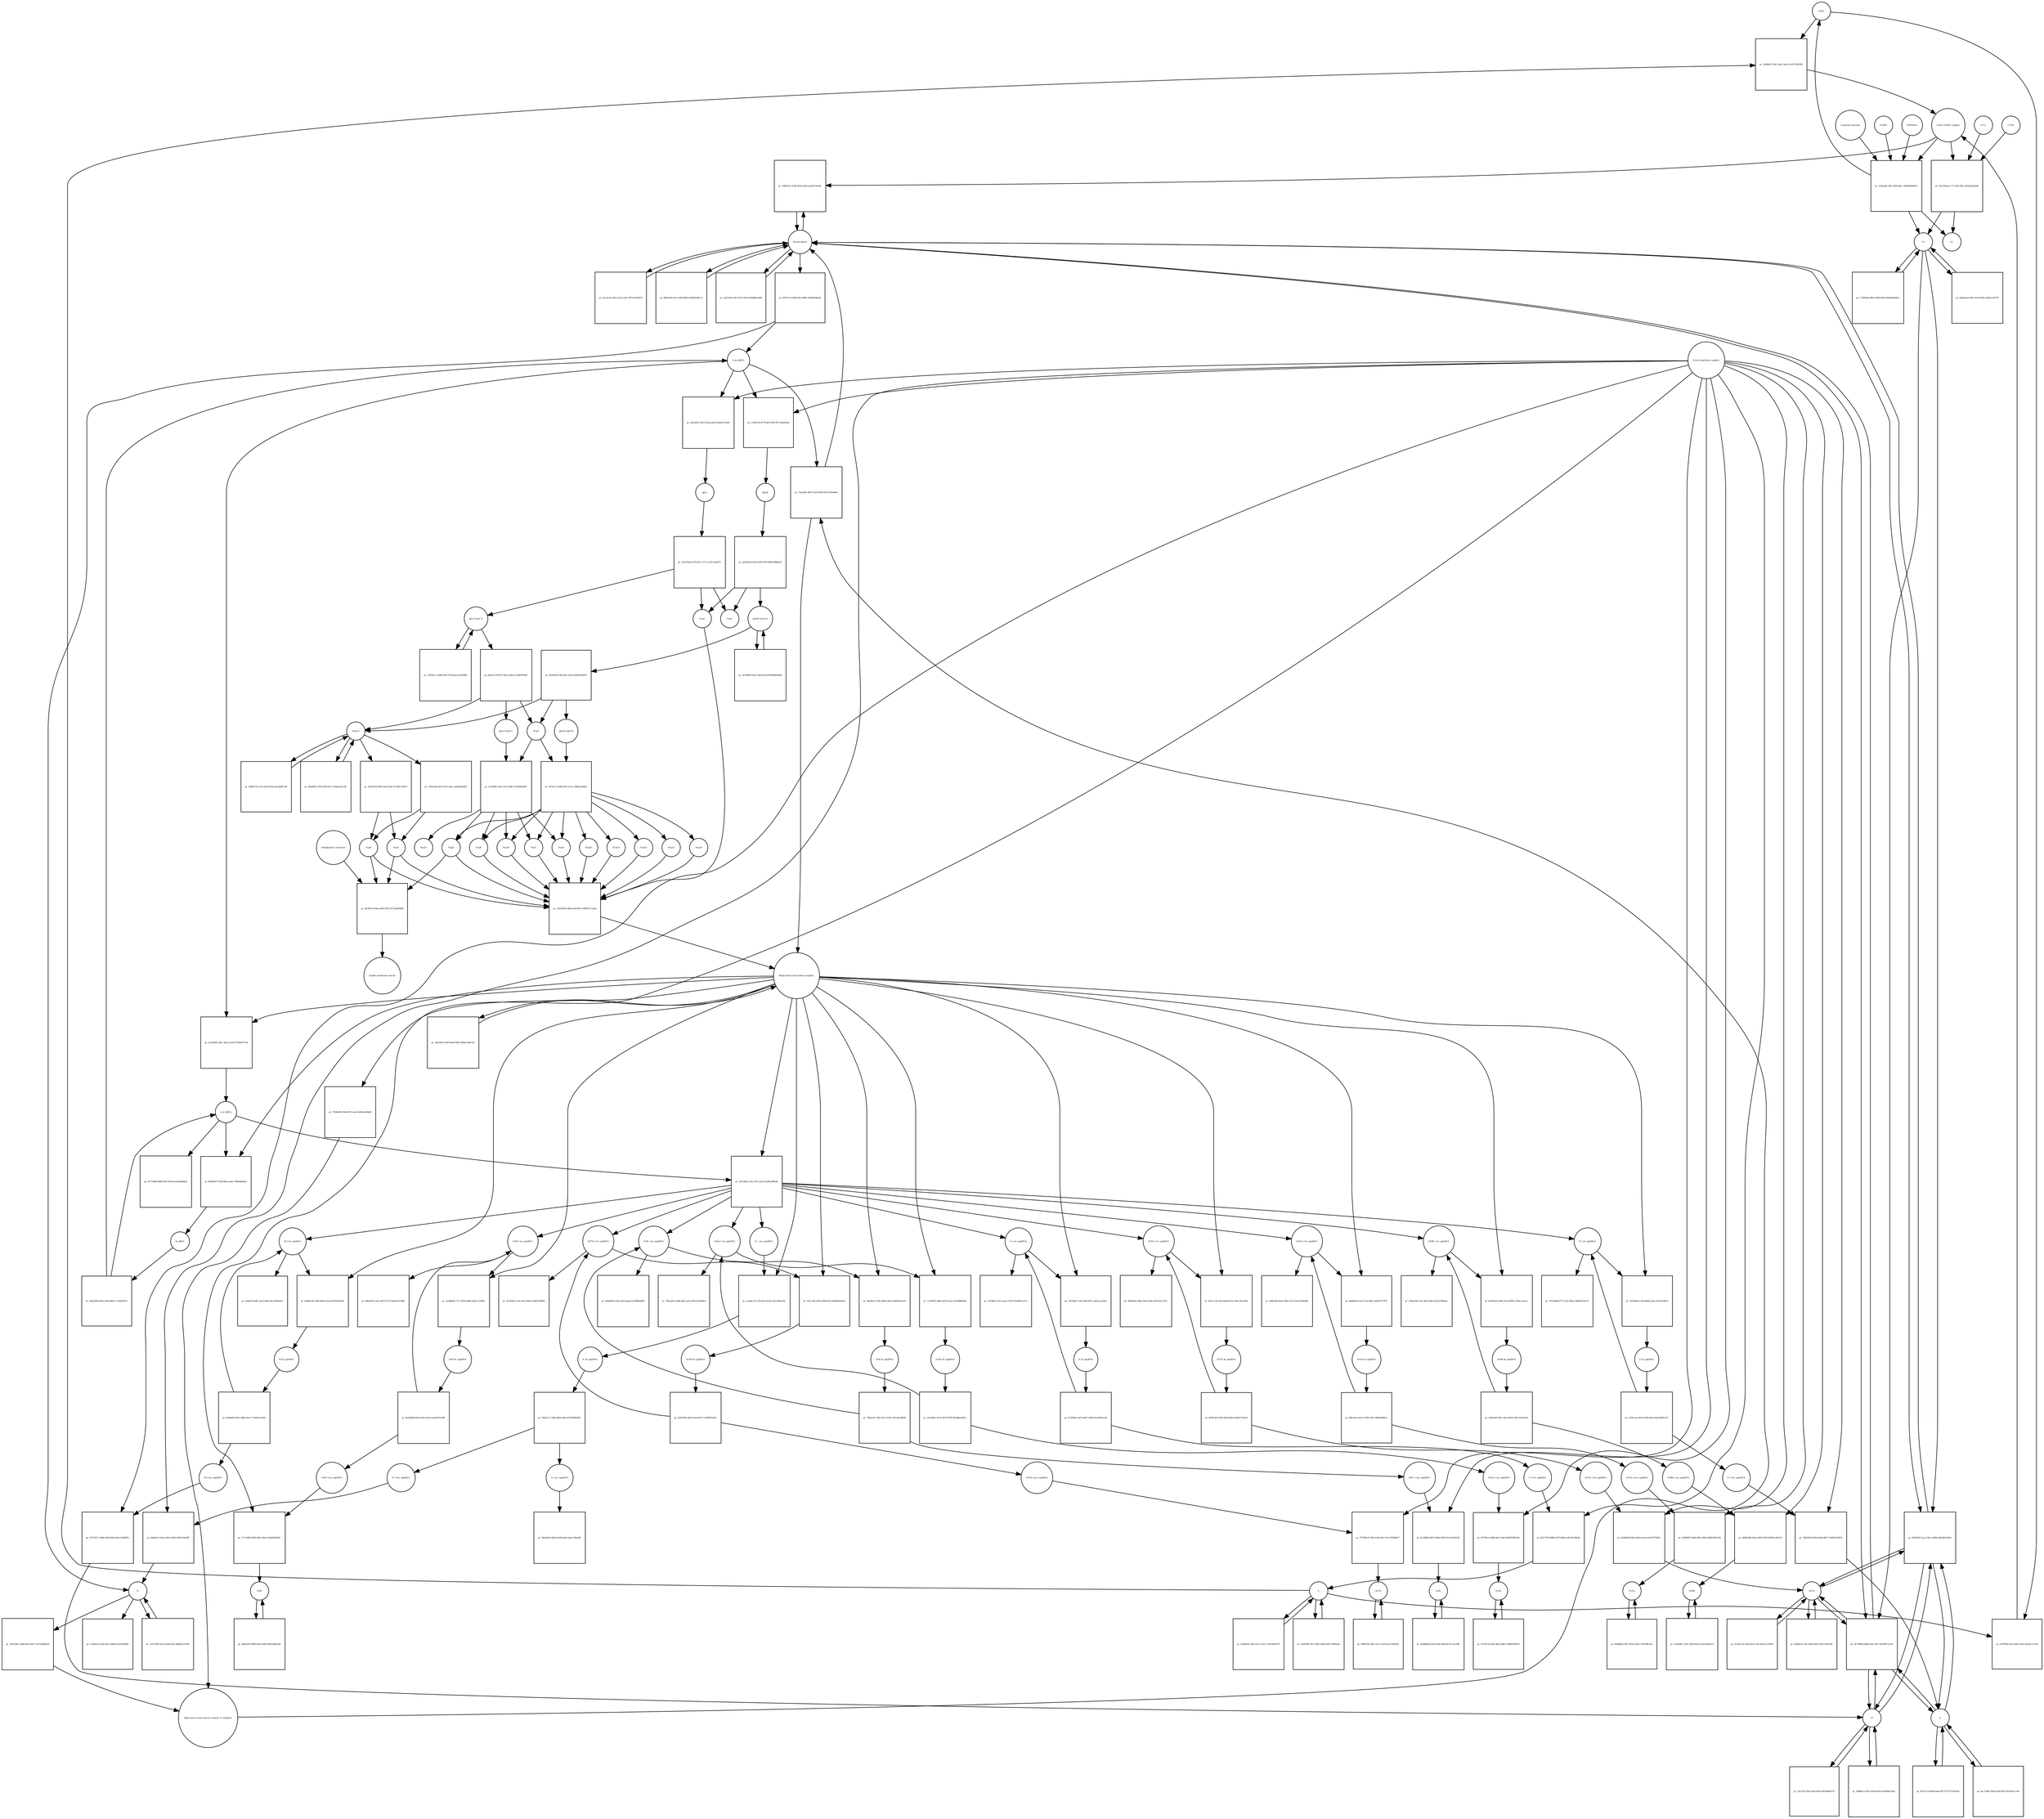 strict digraph  {
ACE2 [annotation="", bipartite=0, cls=macromolecule, fontsize=4, label=ACE2, shape=circle];
"pr_32b8b437-6d11-4ae1-aaa3-c6c071991282" [annotation="", bipartite=1, cls=process, fontsize=4, label="pr_32b8b437-6d11-4ae1-aaa3-c6c071991282", shape=square];
"ACE2_SPIKE complex" [annotation="", bipartite=0, cls=complex, fontsize=4, label="ACE2_SPIKE complex", shape=circle];
S [annotation=urn_miriam_uniprot_P0DTC2, bipartite=0, cls=macromolecule, fontsize=4, label=S, shape=circle];
Nucleocapsid [annotation="urn_miriam_obo.go_GO%3A0019013", bipartite=0, cls=complex, fontsize=4, label=Nucleocapsid, shape=circle];
"pr_e98655a3-429d-4f28-a426-eea3b374c582" [annotation="", bipartite=1, cls=process, fontsize=4, label="pr_e98655a3-429d-4f28-a426-eea3b374c582", shape=square];
"pr_41b378e4-ac77-47d4-903c-a833d3565adb" [annotation="", bipartite=1, cls=process, fontsize=4, label="pr_41b378e4-ac77-47d4-903c-a833d3565adb", shape=square];
S2 [annotation=urn_miriam_interpro_IPR002552, bipartite=0, cls=macromolecule, fontsize=4, label=S2, shape=circle];
CTSB [annotation="", bipartite=0, cls=macromolecule, fontsize=4, label=CTSB, shape=circle];
CTSL [annotation="", bipartite=0, cls=macromolecule, fontsize=4, label=CTSL, shape=circle];
S1 [annotation=urn_miriam_interpro_IPR002551, bipartite=0, cls=macromolecule, fontsize=4, label=S1, shape=circle];
"pr_ef47f09d-a201-400c-b93f-ebe62cc1cf26" [annotation="", bipartite=1, cls=process, fontsize=4, label="pr_ef47f09d-a201-400c-b93f-ebe62cc1cf26", shape=square];
"pr_5b77b89d-b8d8-4a6c-bf27-fa018071a195" [annotation="", bipartite=1, cls=process, fontsize=4, label="pr_5b77b89d-b8d8-4a6c-bf27-fa018071a195", shape=square];
E [annotation=urn_miriam_uniprot_P0DTC4, bipartite=0, cls=macromolecule, fontsize=4, label=E, shape=circle];
M [annotation=urn_miriam_uniprot_P0DTC5, bipartite=0, cls=macromolecule, fontsize=4, label=M, shape=circle];
Orf7a [annotation=urn_miriam_uniprot_P0DTC7, bipartite=0, cls=macromolecule, fontsize=4, label=Orf7a, shape=circle];
"pr_987f1cc6-dfdb-40c2-886a-fd26b943baf6" [annotation="", bipartite=1, cls=process, fontsize=4, label="pr_987f1cc6-dfdb-40c2-886a-fd26b943baf6", shape=square];
"(+)ss gRNA" [annotation=urn_miriam_refseq_NC_045512, bipartite=0, cls="nucleic acid feature", fontsize=4, label="(+)ss gRNA", shape=circle];
N [annotation=urn_miriam_uniprot_P0DTC9, bipartite=0, cls="macromolecule multimer", fontsize=4, label=N, shape=circle];
"pr_53c3e21a-4b7e-42c6-aa51-967a33555633" [annotation="", bipartite=1, cls=process, fontsize=4, label="pr_53c3e21a-4b7e-42c6-aa51-967a33555633", shape=square];
"pr_969a6362-8ce3-4f59-8f46-65d956e8b7ce" [annotation="", bipartite=1, cls=process, fontsize=4, label="pr_969a6362-8ce3-4f59-8f46-65d956e8b7ce", shape=square];
"pr_c7ba6a1f-203d-42ec-88bb-25cfe6259f9e" [annotation="", bipartite=1, cls=process, fontsize=4, label="pr_c7ba6a1f-203d-42ec-88bb-25cfe6259f9e", shape=square];
"pr_14170340-4e5a-4c86-95a5-966861a2c095" [annotation="", bipartite=1, cls=process, fontsize=4, label="pr_14170340-4e5a-4c86-95a5-966861a2c095", shape=square];
"N (+)ss sgmRNA" [annotation=urn_miriam_ncbigene_43740575, bipartite=0, cls="nucleic acid feature", fontsize=4, label="N (+)ss sgmRNA", shape=circle];
"pr_8a8dea12-65ac-4b18-a269-94051e5a43ff" [annotation="", bipartite=1, cls=process, fontsize=4, label="pr_8a8dea12-65ac-4b18-a269-94051e5a43ff", shape=square];
"Host translation complex" [annotation="urn_miriam_obo.go_GO%3A0070992", bipartite=0, cls=complex, fontsize=4, label="Host translation complex", shape=circle];
"pr_44cf31b3-c0c3-4731-b01b-0f2d8bcfaf88" [annotation="", bipartite=1, cls=process, fontsize=4, label="pr_44cf31b3-c0c3-4731-b01b-0f2d8bcfaf88", shape=square];
"pr_191da4dc-f811-4b5f-88cc-69e9b9389195" [annotation="", bipartite=1, cls=process, fontsize=4, label="pr_191da4dc-f811-4b5f-88cc-69e9b9389195", shape=square];
FURIN [annotation="", bipartite=0, cls=macromolecule, fontsize=4, label=FURIN, shape=circle];
TMPRSS2 [annotation="", bipartite=0, cls=macromolecule, fontsize=4, label=TMPRSS2, shape=circle];
"Camostat mesylate" [annotation="urn_miriam_pubchem.compound_2536", bipartite=0, cls="simple chemical", fontsize=4, label="Camostat mesylate", shape=circle];
"pr_6e66aaa5-685c-45c9-b64c-af6a8c10579f" [annotation="", bipartite=1, cls=process, fontsize=4, label="pr_6e66aaa5-685c-45c9-b64c-af6a8c10579f", shape=square];
"Replication transcription complex_N oligomer" [annotation="", bipartite=0, cls=complex, fontsize=4, label="Replication transcription complex_N oligomer", shape=circle];
"pr_73ecbfd1-8587-4219-9919-5675105e8446" [annotation="", bipartite=1, cls=process, fontsize=4, label="pr_73ecbfd1-8587-4219-9919-5675105e8446", shape=square];
"Replication transcription complex" [annotation="", bipartite=0, cls=complex, fontsize=4, label="Replication transcription complex", shape=circle];
"pr_953d9e47-aaca-46cc-b984-92baf0cb22b4" [annotation="", bipartite=1, cls=process, fontsize=4, label="pr_953d9e47-aaca-46cc-b984-92baf0cb22b4", shape=square];
"pr_77e80eeb-d862-4380-9443-80ba928dd65c" [annotation="", bipartite=1, cls=process, fontsize=4, label="pr_77e80eeb-d862-4380-9443-80ba928dd65c", shape=square];
"pp1a Nsp3-11" [annotation=urn_miriam_uniprot_P0DTC1, bipartite=0, cls=macromolecule, fontsize=4, label="pp1a Nsp3-11", shape=circle];
"pr_66a53c70-0672-4dfe-aa66-ec23643955b0" [annotation="", bipartite=1, cls=process, fontsize=4, label="pr_66a53c70-0672-4dfe-aa66-ec23643955b0", shape=square];
"pp1a Nsp6-11" [annotation=urn_miriam_uniprot_P0DTC1, bipartite=0, cls=macromolecule, fontsize=4, label="pp1a Nsp6-11", shape=circle];
"Nsp3-4" [annotation="urn_miriam_ncbiprotein_YP_009725299|urn_miriam_ncbiprotein_YP_009725300", bipartite=0, cls=macromolecule, fontsize=4, label="Nsp3-4", shape=circle];
Nsp5 [annotation=urn_miriam_ncbiprotein_YP_009725301, bipartite=0, cls="macromolecule multimer", fontsize=4, label=Nsp5, shape=circle];
"Endoplasmic reticulum" [annotation="urn_miriam_obo.go_GO%3A0005783", bipartite=0, cls=complex, fontsize=4, label="Endoplasmic reticulum", shape=circle];
"pr_dfe58479-49aa-4f00-9238-7f73a3b89480" [annotation="", bipartite=1, cls=process, fontsize=4, label="pr_dfe58479-49aa-4f00-9238-7f73a3b89480", shape=square];
"Double-membrane vesicle" [annotation="urn_miriam_obo.go_GO%3A0039718", bipartite=0, cls=complex, fontsize=4, label="Double-membrane vesicle", shape=circle];
Nsp4 [annotation=urn_miriam_ncbiprotein_YP_009725300, bipartite=0, cls=macromolecule, fontsize=4, label=Nsp4, shape=circle];
Nsp3 [annotation=urn_miriam_ncbiprotein_YP_009725299, bipartite=0, cls=macromolecule, fontsize=4, label=Nsp3, shape=circle];
Nsp6 [annotation=urn_miriam_ncbiprotein_YP_009725302, bipartite=0, cls=macromolecule, fontsize=4, label=Nsp6, shape=circle];
"pr_76598ccc-a3d9-4054-9158-8aceca0229b8" [annotation="", bipartite=1, cls=process, fontsize=4, label="pr_76598ccc-a3d9-4054-9158-8aceca0229b8", shape=square];
"pr_508fb776-ac3e-4c6d-9196-eef22b067cdf" [annotation="", bipartite=1, cls=process, fontsize=4, label="pr_508fb776-ac3e-4c6d-9196-eef22b067cdf", shape=square];
"pp1ab Nsp3-16" [annotation=urn_miriam_uniprot_P0DTD1, bipartite=0, cls=macromolecule, fontsize=4, label="pp1ab Nsp3-16", shape=circle];
"pr_ae326d96-6aa7-4ea4-8318-842b8b4d4648" [annotation="", bipartite=1, cls=process, fontsize=4, label="pr_ae326d96-6aa7-4ea4-8318-842b8b4d4648", shape=square];
"pr_39cf0af8-e5d6-4f3c-b01e-8f36b0e26b7e" [annotation="", bipartite=1, cls=process, fontsize=4, label="pr_39cf0af8-e5d6-4f3c-b01e-8f36b0e26b7e", shape=square];
"pp1ab nsp6-16" [annotation=urn_miriam_uniprot_P0DTD1, bipartite=0, cls=macromolecule, fontsize=4, label="pp1ab nsp6-16", shape=circle];
"pr_12fcf13f-26a2-4d1f-9fc8-eb03b460575f" [annotation="", bipartite=1, cls=process, fontsize=4, label="pr_12fcf13f-26a2-4d1f-9fc8-eb03b460575f", shape=square];
"pr_9ef7ac76-86a6-4eed-9f17-67373754505d" [annotation="", bipartite=1, cls=process, fontsize=4, label="pr_9ef7ac76-86a6-4eed-9f17-67373754505d", shape=square];
"pr_a50fc8b7-f9c7-494c-8e89-58d77e8d4e6d" [annotation="", bipartite=1, cls=process, fontsize=4, label="pr_a50fc8b7-f9c7-494c-8e89-58d77e8d4e6d", shape=square];
"pr_1bbf8a13-833c-4054-b053-af3399b129a9" [annotation="", bipartite=1, cls=process, fontsize=4, label="pr_1bbf8a13-833c-4054-b053-af3399b129a9", shape=square];
"pr_bcc7af8b-78a9-432d-bf55-f8150ec5c1e4" [annotation="", bipartite=1, cls=process, fontsize=4, label="pr_bcc7af8b-78a9-432d-bf55-f8150ec5c1e4", shape=square];
"pr_fe480fa9-c06e-4e7c-a7a5-c7481a695579" [annotation="", bipartite=1, cls=process, fontsize=4, label="pr_fe480fa9-c06e-4e7c-a7a5-c7481a695579", shape=square];
"pr_613be3c9-130d-42cb-a7fe-f0ba27cf2904" [annotation="", bipartite=1, cls=process, fontsize=4, label="pr_613be3c9-130d-42cb-a7fe-f0ba27cf2904", shape=square];
Orf6 [annotation=urn_miriam_uniprot_P0DTC6, bipartite=0, cls=macromolecule, fontsize=4, label=Orf6, shape=circle];
"pr_9e498648-4239-424d-a000-0b7fcc2a198e" [annotation="", bipartite=1, cls=process, fontsize=4, label="pr_9e498648-4239-424d-a000-0b7fcc2a198e", shape=square];
Orf3a [annotation=urn_miriam_uniprot_P0DTC3, bipartite=0, cls=macromolecule, fontsize=4, label=Orf3a, shape=circle];
"pr_0155f276-4ed2-4b4e-9861-09f8bef43870" [annotation="", bipartite=1, cls=process, fontsize=4, label="pr_0155f276-4ed2-4b4e-9861-09f8bef43870", shape=square];
Orf8 [annotation=urn_miriam_uniprot_P0DTC8, bipartite=0, cls=macromolecule, fontsize=4, label=Orf8, shape=circle];
"pr_b8fab109-699b-4054-ad83-9f642489cb2b" [annotation="", bipartite=1, cls=process, fontsize=4, label="pr_b8fab109-699b-4054-ad83-9f642489cb2b", shape=square];
Orf9b [annotation=urn_miriam_uniprot_P0DTD2, bipartite=0, cls=macromolecule, fontsize=4, label=Orf9b, shape=circle];
"pr_16a440b7-218c-4596-82a5-8239163852c4" [annotation="", bipartite=1, cls=process, fontsize=4, label="pr_16a440b7-218c-4596-82a5-8239163852c4", shape=square];
Orf14 [annotation=urn_miriam_uniprot_P0DTD3, bipartite=0, cls=macromolecule, fontsize=4, label=Orf14, shape=circle];
"pr_604dbbf2-83f7-4654-a580-c5307dffc6dc" [annotation="", bipartite=1, cls=process, fontsize=4, label="pr_604dbbf2-83f7-4654-a580-c5307dffc6dc", shape=square];
Orf7b [annotation=urn_miriam_uniprot_P0DTD8, bipartite=0, cls=macromolecule, fontsize=4, label=Orf7b, shape=circle];
"pr_f8b87f2d-36bc-4a11-ac6f-6cbc72861ffb" [annotation="", bipartite=1, cls=process, fontsize=4, label="pr_f8b87f2d-36bc-4a11-ac6f-6cbc72861ffb", shape=square];
"pr_a606fc8c-cff1-4818-8d78-e58c155b339c" [annotation="", bipartite=1, cls=process, fontsize=4, label="pr_a606fc8c-cff1-4818-8d78-e58c155b339c", shape=square];
"M (+)ss sgmRNA" [annotation="", bipartite=0, cls="nucleic acid feature", fontsize=4, label="M (+)ss sgmRNA", shape=circle];
"pr_b725517c-5b84-4584-826d-6ab115bdb7fb" [annotation="", bipartite=1, cls=process, fontsize=4, label="pr_b725517c-5b84-4584-826d-6ab115bdb7fb", shape=square];
"E (+)ss sgmRNA" [annotation="", bipartite=0, cls="nucleic acid feature", fontsize=4, label="E (+)ss sgmRNA", shape=circle];
"pr_7d92055b-58ad-420a-8b17-318d72419051" [annotation="", bipartite=1, cls=process, fontsize=4, label="pr_7d92055b-58ad-420a-8b17-318d72419051", shape=square];
"S (+)ss sgmRNA" [annotation="", bipartite=0, cls="nucleic acid feature", fontsize=4, label="S (+)ss sgmRNA", shape=circle];
"pr_bf2c707d-b48b-4279-88b4-a041567d9b3b" [annotation="", bipartite=1, cls=process, fontsize=4, label="pr_bf2c707d-b48b-4279-88b4-a041567d9b3b", shape=square];
"Orf7a (+)ss sgmRNA" [annotation="", bipartite=0, cls="nucleic acid feature", fontsize=4, label="Orf7a (+)ss sgmRNA", shape=circle];
"pr_6038d658-fda9-4454-aac8-e01ed7370502" [annotation="", bipartite=1, cls=process, fontsize=4, label="pr_6038d658-fda9-4454-aac8-e01ed7370502", shape=square];
"Orf6  (+)ss sgmRNA" [annotation="", bipartite=0, cls="nucleic acid feature", fontsize=4, label="Orf6  (+)ss sgmRNA", shape=circle];
"pr_01cfbb69-9b76-4588-9766-4533c3d34183" [annotation="", bipartite=1, cls=process, fontsize=4, label="pr_01cfbb69-9b76-4588-9766-4533c3d34183", shape=square];
"Orf3a (+)ss sgmRNA" [annotation="", bipartite=0, cls="nucleic acid feature", fontsize=4, label="Orf3a (+)ss sgmRNA", shape=circle];
"pr_b77f4fc3-49d8-4d1c-b4af-4d8187982394" [annotation="", bipartite=1, cls=process, fontsize=4, label="pr_b77f4fc3-49d8-4d1c-b4af-4d8187982394", shape=square];
"Orf8 (+)ss sgmRNA" [annotation="", bipartite=0, cls="nucleic acid feature", fontsize=4, label="Orf8 (+)ss sgmRNA", shape=circle];
"pr_17c7e089-592b-4d0c-83a4-1d2da99692fc" [annotation="", bipartite=1, cls=process, fontsize=4, label="pr_17c7e089-592b-4d0c-83a4-1d2da99692fc", shape=square];
"Orf9b (+)ss sgmRNA" [annotation="", bipartite=0, cls="nucleic acid feature", fontsize=4, label="Orf9b (+)ss sgmRNA", shape=circle];
"pr_98468186-1b6e-4855-8338-48393ce8e253" [annotation="", bipartite=1, cls=process, fontsize=4, label="pr_98468186-1b6e-4855-8338-48393ce8e253", shape=square];
"Orf14 (+)ss sgmRNA" [annotation="", bipartite=0, cls="nucleic acid feature", fontsize=4, label="Orf14 (+)ss sgmRNA", shape=circle];
"pr_4206f087-d9a8-4d0c-89f4-4dd9e599e104" [annotation="", bipartite=1, cls=process, fontsize=4, label="pr_4206f087-d9a8-4d0c-89f4-4dd9e599e104", shape=square];
"Orf7b (+)ss sgmRNA" [annotation="", bipartite=0, cls="nucleic acid feature", fontsize=4, label="Orf7b (+)ss sgmRNA", shape=circle];
"pr_477699c8-7540-4196-96a7-0e11678b8267" [annotation="", bipartite=1, cls=process, fontsize=4, label="pr_477699c8-7540-4196-96a7-0e11678b8267", shape=square];
"(-)ss gRNA" [annotation=urn_miriam_refseq_NC_045512, bipartite=0, cls="nucleic acid feature", fontsize=4, label="(-)ss gRNA", shape=circle];
"pr_0c7549db-8b60-4d1f-8e79-4ce9aa08dded" [annotation="", bipartite=1, cls=process, fontsize=4, label="pr_0c7549db-8b60-4d1f-8e79-4ce9aa08dded", shape=square];
"pr_52922d6c-ea8d-48c9-8e97-1a272d46a003" [annotation="", bipartite=1, cls=process, fontsize=4, label="pr_52922d6c-ea8d-48c9-8e97-1a272d46a003", shape=square];
"pr_323cbb9e-26a1-442a-aa5d-d77b666751de" [annotation="", bipartite=1, cls=process, fontsize=4, label="pr_323cbb9e-26a1-442a-aa5d-d77b666751de", shape=square];
"M (-)ss sgmRNA" [annotation=urn_miriam_ncbigene_43740571, bipartite=0, cls="nucleic acid feature", fontsize=4, label="M (-)ss sgmRNA", shape=circle];
"pr_2d4fa57b-dff1-4e23-b629-deca0f96e027" [annotation="", bipartite=1, cls=process, fontsize=4, label="pr_2d4fa57b-dff1-4e23-b629-deca0f96e027", shape=square];
"E (-)ss sgmRNA" [annotation=urn_miriam_ncbigene_43740570, bipartite=0, cls="nucleic acid feature", fontsize=4, label="E (-)ss sgmRNA", shape=circle];
"pr_787040d8-6771-41f2-982e-38b936516a76" [annotation="", bipartite=1, cls=process, fontsize=4, label="pr_787040d8-6771-41f2-982e-38b936516a76", shape=square];
"S (-)ss sgmRNA" [annotation="", bipartite=0, cls="nucleic acid feature", fontsize=4, label="S (-)ss sgmRNA", shape=circle];
"pr_1563bb74-307e-4aa1-9570-41b4481e257e" [annotation="", bipartite=1, cls=process, fontsize=4, label="pr_1563bb74-307e-4aa1-9570-41b4481e257e", shape=square];
"Orf7a (-)ss sgmRNA" [annotation="", bipartite=0, cls="nucleic acid feature", fontsize=4, label="Orf7a (-)ss sgmRNA", shape=circle];
"pr_8f95b493-36de-4e8e-85be-9470e3e13763" [annotation="", bipartite=1, cls=process, fontsize=4, label="pr_8f95b493-36de-4e8e-85be-9470e3e13763", shape=square];
"Orf6 (-)ss sgmRNA" [annotation="", bipartite=0, cls="nucleic acid feature", fontsize=4, label="Orf6 (-)ss sgmRNA", shape=circle];
"pr_626d093d-c4ba-4232-babd-921f686b4668" [annotation="", bipartite=1, cls=process, fontsize=4, label="pr_626d093d-c4ba-4232-babd-921f686b4668", shape=square];
"Orf3a (-)ss sgmRNA" [annotation="", bipartite=0, cls="nucleic acid feature", fontsize=4, label="Orf3a (-)ss sgmRNA", shape=circle];
"pr_780ca852-2d80-4b32-a21a-89141a930ded" [annotation="", bipartite=1, cls=process, fontsize=4, label="pr_780ca852-2d80-4b32-a21a-89141a930ded", shape=square];
"Orf8 (-)ss sgmRNA" [annotation="", bipartite=0, cls="nucleic acid feature", fontsize=4, label="Orf8 (-)ss sgmRNA", shape=circle];
"pr_06be0b72-5d21-4875-9774-0e9dc957396e" [annotation="", bipartite=1, cls=process, fontsize=4, label="pr_06be0b72-5d21-4875-9774-0e9dc957396e", shape=square];
"Orf9b (-)ss sgmRNA" [annotation="", bipartite=0, cls="nucleic acid feature", fontsize=4, label="Orf9b (-)ss sgmRNA", shape=circle];
"pr_106eb1df-e159-4020-abf5-a8c0279864ac" [annotation="", bipartite=1, cls=process, fontsize=4, label="pr_106eb1df-e159-4020-abf5-a8c0279864ac", shape=square];
"Orf14 (-)ss sgmRNA" [annotation="", bipartite=0, cls="nucleic acid feature", fontsize=4, label="Orf14 (-)ss sgmRNA", shape=circle];
"pr_26fb5485-8a02-49fe-9135-b5e37e90a60d" [annotation="", bipartite=1, cls=process, fontsize=4, label="pr_26fb5485-8a02-49fe-9135-b5e37e90a60d", shape=square];
"Orf7b (-)ss sgmRNA" [annotation="", bipartite=0, cls="nucleic acid feature", fontsize=4, label="Orf7b (-)ss sgmRNA", shape=circle];
"pr_d4730f62-1191-4f14-990a-5e080278bf49" [annotation="", bipartite=1, cls=process, fontsize=4, label="pr_d4730f62-1191-4f14-990a-5e080278bf49", shape=square];
"pr_6845b187-f1b8-4b5b-aebe-766b64f4fba4" [annotation="", bipartite=1, cls=process, fontsize=4, label="pr_6845b187-f1b8-4b5b-aebe-766b64f4fba4", shape=square];
"ds gRNA" [annotation=urn_miriam_refseq_NC_045512, bipartite=0, cls="nucleic acid feature", fontsize=4, label="ds gRNA", shape=circle];
"pr_6b3bb230-1094-40de-b51b-d27f50e463d0" [annotation="", bipartite=1, cls=process, fontsize=4, label="pr_6b3bb230-1094-40de-b51b-d27f50e463d0", shape=square];
"M ds sgmRNA" [annotation="", bipartite=0, cls="nucleic acid feature", fontsize=4, label="M ds sgmRNA", shape=circle];
"pr_45162ba0-e7df-4b08-a5ab-caf527d38f7e" [annotation="", bipartite=1, cls=process, fontsize=4, label="pr_45162ba0-e7df-4b08-a5ab-caf527d38f7e", shape=square];
"E ds sgmRNA" [annotation="", bipartite=0, cls="nucleic acid feature", fontsize=4, label="E ds sgmRNA", shape=circle];
"pr_5167f8af-7c9e-4508-9971-ab6caa7c6afe" [annotation="", bipartite=1, cls=process, fontsize=4, label="pr_5167f8af-7c9e-4508-9971-ab6caa7c6afe", shape=square];
"S ds sgmRNA" [annotation="", bipartite=0, cls="nucleic acid feature", fontsize=4, label="S ds sgmRNA", shape=circle];
"pr_45ac113b-2f2d-4edb-9a76-7d61c9b1e446" [annotation="", bipartite=1, cls=process, fontsize=4, label="pr_45ac113b-2f2d-4edb-9a76-7d61c9b1e446", shape=square];
"Orf7a ds sgmRNA" [annotation="", bipartite=0, cls="nucleic acid feature", fontsize=4, label="Orf7a ds sgmRNA", shape=circle];
"pr_f6e0b537-4301-4893-ab59-1b0f09a55e20" [annotation="", bipartite=1, cls=process, fontsize=4, label="pr_f6e0b537-4301-4893-ab59-1b0f09a55e20", shape=square];
"Orf6 ds sgmRNA" [annotation="", bipartite=0, cls="nucleic acid feature", fontsize=4, label="Orf6 ds sgmRNA", shape=circle];
"pr_7c399d70-d9be-4555-bced-120189860361" [annotation="", bipartite=1, cls=process, fontsize=4, label="pr_7c399d70-d9be-4555-bced-120189860361", shape=square];
"Orf3a ds sgmRNA" [annotation="", bipartite=0, cls="nucleic acid feature", fontsize=4, label="Orf3a ds sgmRNA", shape=circle];
"pr_a524bb68-7157-4564-bdfd-55821c7d306c" [annotation="", bipartite=1, cls=process, fontsize=4, label="pr_a524bb68-7157-4564-bdfd-55821c7d306c", shape=square];
"Orf8 ds sgmRNA" [annotation="", bipartite=0, cls="nucleic acid feature", fontsize=4, label="Orf8 ds sgmRNA", shape=circle];
"pr_b979eb32-40d4-41c9-8389-17f9ac33e1ac" [annotation="", bipartite=1, cls=process, fontsize=4, label="pr_b979eb32-40d4-41c9-8389-17f9ac33e1ac", shape=square];
"Orf9b ds sgmRNA" [annotation="", bipartite=0, cls="nucleic acid feature", fontsize=4, label="Orf9b ds sgmRNA", shape=circle];
"pr_bb68b45a-fa41-47e2-8f6c-fab914757971" [annotation="", bipartite=1, cls=process, fontsize=4, label="pr_bb68b45a-fa41-47e2-8f6c-fab914757971", shape=square];
"Orf14 ds sgmRNA" [annotation="", bipartite=0, cls="nucleic acid feature", fontsize=4, label="Orf14 ds sgmRNA", shape=circle];
"pr_f3f1c7d6-42d5-430b-8118-8a0b0f5ed5a5" [annotation="", bipartite=1, cls=process, fontsize=4, label="pr_f3f1c7d6-42d5-430b-8118-8a0b0f5ed5a5", shape=square];
"Orf7b ds sgmRNA" [annotation="", bipartite=0, cls="nucleic acid feature", fontsize=4, label="Orf7b ds sgmRNA", shape=circle];
"pr_e0eb3909-49cd-45ed-8836-c7910fcfff11" [annotation="", bipartite=1, cls=process, fontsize=4, label="pr_e0eb3909-49cd-45ed-8836-c7910fcfff11", shape=square];
"pr_bed44f58-d81c-488e-b9ce-714d14ea5845" [annotation="", bipartite=1, cls=process, fontsize=4, label="pr_bed44f58-d81c-488e-b9ce-714d14ea5845", shape=square];
"pr_c390ccae-4214-4309-94e2-4a6e309011d7" [annotation="", bipartite=1, cls=process, fontsize=4, label="pr_c390ccae-4214-4309-94e2-4a6e309011d7", shape=square];
"pr_07200da7-ad74-46f7-a399-6f3c6942aa3d" [annotation="", bipartite=1, cls=process, fontsize=4, label="pr_07200da7-ad74-46f7-a399-6f3c6942aa3d", shape=square];
"pr_807bcd22-6f49-4584-bbba-fbdab7153fe8" [annotation="", bipartite=1, cls=process, fontsize=4, label="pr_807bcd22-6f49-4584-bbba-fbdab7153fe8", shape=square];
"pr_709acf52-7f0a-423c-951b-c26ca6a56668" [annotation="", bipartite=1, cls=process, fontsize=4, label="pr_709acf52-7f0a-423c-951b-c26ca6a56668", shape=square];
"pr_ae14565c-0ce9-4b79-970f-6b346bea855c" [annotation="", bipartite=1, cls=process, fontsize=4, label="pr_ae14565c-0ce9-4b79-970f-6b346bea855c", shape=square];
"pr_8ed32bbf-8505-45d2-ae29-eaaba015c080" [annotation="", bipartite=1, cls=process, fontsize=4, label="pr_8ed32bbf-8505-45d2-ae29-eaaba015c080", shape=square];
"pr_cfd524d5-98cc-4ea2-8815-98e71a0c9eb9" [annotation="", bipartite=1, cls=process, fontsize=4, label="pr_cfd524d5-98cc-4ea2-8815-98e71a0c9eb9", shape=square];
"pr_090cdcae-de21-419b-91fa-78fde6b9fbc1" [annotation="", bipartite=1, cls=process, fontsize=4, label="pr_090cdcae-de21-419b-91fa-78fde6b9fbc1", shape=square];
"pr_422d749a-def8-42a6-8247-1cf06907e851" [annotation="", bipartite=1, cls=process, fontsize=4, label="pr_422d749a-def8-42a6-8247-1cf06907e851", shape=square];
"N  (-)ss sgmRNA" [annotation=urn_miriam_ncbigene_43740575, bipartite=0, cls="nucleic acid feature", fontsize=4, label="N  (-)ss sgmRNA", shape=circle];
"pr_acda6c19-573b-467d-be5b-32fc48e6e7bc" [annotation="", bipartite=1, cls=process, fontsize=4, label="pr_acda6c19-573b-467d-be5b-32fc48e6e7bc", shape=square];
"N ds sgmRNA" [annotation="", bipartite=0, cls="nucleic acid feature", fontsize=4, label="N ds sgmRNA", shape=circle];
"pr_78d2ccc5-34f0-485d-9abe-b7e3d96020f5" [annotation="", bipartite=1, cls=process, fontsize=4, label="pr_78d2ccc5-34f0-485d-9abe-b7e3d96020f5", shape=square];
"N (-)ss sgmRNA" [annotation="", bipartite=0, cls="nucleic acid feature", fontsize=4, label="N (-)ss sgmRNA", shape=circle];
pp1ab [annotation=urn_miriam_uniprot_P0DTD1, bipartite=0, cls=macromolecule, fontsize=4, label=pp1ab, shape=circle];
"pr_ae963ab4-02a8-4336-b578-86bcf3848e60" [annotation="", bipartite=1, cls=process, fontsize=4, label="pr_ae963ab4-02a8-4336-b578-86bcf3848e60", shape=square];
Nsp2 [annotation=urn_miriam_ncbiprotein_YP_009725298, bipartite=0, cls=macromolecule, fontsize=4, label=Nsp2, shape=circle];
Nsp1 [annotation=urn_miriam_ncbiprotein_YP_009725297, bipartite=0, cls=macromolecule, fontsize=4, label=Nsp1, shape=circle];
pp1a [annotation=urn_miriam_uniprot_P0DTC1, bipartite=0, cls=macromolecule, fontsize=4, label=pp1a, shape=circle];
"pr_c62e7b2d-e270-4ec1-a712-ec5fcce4a071" [annotation="", bipartite=1, cls=process, fontsize=4, label="pr_c62e7b2d-e270-4ec1-a712-ec5fcce4a071", shape=square];
"pr_86af609c-f934-4014-b571-9a4aec6ccf41" [annotation="", bipartite=1, cls=process, fontsize=4, label="pr_86af609c-f934-4014-b571-9a4aec6ccf41", shape=square];
"pr_dac9d75b-495e-4e1f-9eb1-0c190c7edf79" [annotation="", bipartite=1, cls=process, fontsize=4, label="pr_dac9d75b-495e-4e1f-9eb1-0c190c7edf79", shape=square];
"pr_7352e93b-d107-4e7e-98ac-a64b302ef9fc" [annotation="", bipartite=1, cls=process, fontsize=4, label="pr_7352e93b-d107-4e7e-98ac-a64b302ef9fc", shape=square];
"pr_31c908f3-91dc-4515-80da-7cf55b4b5047" [annotation="", bipartite=1, cls=process, fontsize=4, label="pr_31c908f3-91dc-4515-80da-7cf55b4b5047", shape=square];
Nsp7 [annotation=urn_miriam_ncbiprotein_YP_009725303, bipartite=0, cls=macromolecule, fontsize=4, label=Nsp7, shape=circle];
Nsp8 [annotation=urn_miriam_ncbiprotein_YP_009725304, bipartite=0, cls=macromolecule, fontsize=4, label=Nsp8, shape=circle];
Nsp9 [annotation=urn_miriam_ncbiprotein_YP_009725305, bipartite=0, cls=macromolecule, fontsize=4, label=Nsp9, shape=circle];
Nsp10 [annotation=urn_miriam_ncbiprotein_YP_009725306, bipartite=0, cls=macromolecule, fontsize=4, label=Nsp10, shape=circle];
Nsp11 [annotation=urn_miriam_ncbiprotein_YP_009725312, bipartite=0, cls=macromolecule, fontsize=4, label=Nsp11, shape=circle];
"pr_f37b37c3-a896-4f15-bc2e-1886a23a82fe" [annotation="", bipartite=1, cls=process, fontsize=4, label="pr_f37b37c3-a896-4f15-bc2e-1886a23a82fe", shape=square];
Nsp13 [annotation=urn_miriam_ncbiprotein_YP_009725308, bipartite=0, cls=macromolecule, fontsize=4, label=Nsp13, shape=circle];
Nsp12 [annotation=urn_miriam_ncbiprotein_YP_009725307, bipartite=0, cls=macromolecule, fontsize=4, label=Nsp12, shape=circle];
Nsp16 [annotation=urn_miriam_ncbiprotein_YP_009725311, bipartite=0, cls=macromolecule, fontsize=4, label=Nsp16, shape=circle];
Nsp15 [annotation=urn_miriam_ncbiprotein_YP_009725310, bipartite=0, cls=macromolecule, fontsize=4, label=Nsp15, shape=circle];
Nsp14 [annotation=urn_miriam_ncbiprotein_YP_009725309, bipartite=0, cls=macromolecule, fontsize=4, label=Nsp14, shape=circle];
"pr_25632958-e80b-43ed-9073-e804557124ed" [annotation="", bipartite=1, cls=process, fontsize=4, label="pr_25632958-e80b-43ed-9073-e804557124ed", shape=square];
"pr_3b2561f2-18c9-455d-aa8e-43e6ad17e800" [annotation="", bipartite=1, cls=process, fontsize=4, label="pr_3b2561f2-18c9-455d-aa8e-43e6ad17e800", shape=square];
"pr_c10053c8-477b-4ff5-95f5-f87ca0b0954d" [annotation="", bipartite=1, cls=process, fontsize=4, label="pr_c10053c8-477b-4ff5-95f5-f87ca0b0954d", shape=square];
"pr_382abb44-94ad-4428-ba65-fa8ec746a0d0" [annotation="", bipartite=1, cls=process, fontsize=4, label="pr_382abb44-94ad-4428-ba65-fa8ec746a0d0", shape=square];
"pr_3da3956e-94f3-4eb9-b994-2d5bc188e7ab" [annotation="", bipartite=1, cls=process, fontsize=4, label="pr_3da3956e-94f3-4eb9-b994-2d5bc188e7ab", shape=square];
"pr_37b69a86-59a0-4f74-a2a9-eb6b5e1efbd0" [annotation="", bipartite=1, cls=process, fontsize=4, label="pr_37b69a86-59a0-4f74-a2a9-eb6b5e1efbd0", shape=square];
"pr_19212b0e-1d3c-4f11-a3c9-281f6a598c08" [annotation="", bipartite=1, cls=process, fontsize=4, label="pr_19212b0e-1d3c-4f11-a3c9-281f6a598c08", shape=square];
ACE2 -> "pr_32b8b437-6d11-4ae1-aaa3-c6c071991282"  [annotation="", interaction_type=consumption];
ACE2 -> "pr_ef47f09d-a201-400c-b93f-ebe62cc1cf26"  [annotation="", interaction_type=consumption];
"pr_32b8b437-6d11-4ae1-aaa3-c6c071991282" -> "ACE2_SPIKE complex"  [annotation="", interaction_type=production];
"ACE2_SPIKE complex" -> "pr_e98655a3-429d-4f28-a426-eea3b374c582"  [annotation="urn_miriam_pubmed_32142651|urn_miriam_pubmed_32094589|urn_miriam_taxonomy_2697049", interaction_type=stimulation];
"ACE2_SPIKE complex" -> "pr_41b378e4-ac77-47d4-903c-a833d3565adb"  [annotation="", interaction_type=consumption];
"ACE2_SPIKE complex" -> "pr_191da4dc-f811-4b5f-88cc-69e9b9389195"  [annotation="", interaction_type=consumption];
S -> "pr_32b8b437-6d11-4ae1-aaa3-c6c071991282"  [annotation="", interaction_type=consumption];
S -> "pr_ef47f09d-a201-400c-b93f-ebe62cc1cf26"  [annotation="", interaction_type=consumption];
S -> "pr_a50fc8b7-f9c7-494c-8e89-58d77e8d4e6d"  [annotation="", interaction_type=consumption];
S -> "pr_fe480fa9-c06e-4e7c-a7a5-c7481a695579"  [annotation="", interaction_type=consumption];
Nucleocapsid -> "pr_e98655a3-429d-4f28-a426-eea3b374c582"  [annotation="", interaction_type=consumption];
Nucleocapsid -> "pr_5b77b89d-b8d8-4a6c-bf27-fa018071a195"  [annotation="", interaction_type=consumption];
Nucleocapsid -> "pr_987f1cc6-dfdb-40c2-886a-fd26b943baf6"  [annotation="", interaction_type=consumption];
Nucleocapsid -> "pr_53c3e21a-4b7e-42c6-aa51-967a33555633"  [annotation="", interaction_type=consumption];
Nucleocapsid -> "pr_969a6362-8ce3-4f59-8f46-65d956e8b7ce"  [annotation="", interaction_type=consumption];
Nucleocapsid -> "pr_44cf31b3-c0c3-4731-b01b-0f2d8bcfaf88"  [annotation="", interaction_type=consumption];
Nucleocapsid -> "pr_953d9e47-aaca-46cc-b984-92baf0cb22b4"  [annotation="", interaction_type=consumption];
"pr_e98655a3-429d-4f28-a426-eea3b374c582" -> Nucleocapsid  [annotation="", interaction_type=production];
"pr_41b378e4-ac77-47d4-903c-a833d3565adb" -> S2  [annotation="", interaction_type=production];
"pr_41b378e4-ac77-47d4-903c-a833d3565adb" -> S1  [annotation="", interaction_type=production];
S2 -> "pr_5b77b89d-b8d8-4a6c-bf27-fa018071a195"  [annotation="urn_miriam_pubmed_32142651|urn_miriam_pubmed_32094589|urn_miriam_pubmed_32047258|urn_miriam_taxonomy_2697049", interaction_type=stimulation];
S2 -> "pr_6e66aaa5-685c-45c9-b64c-af6a8c10579f"  [annotation="", interaction_type=consumption];
S2 -> "pr_953d9e47-aaca-46cc-b984-92baf0cb22b4"  [annotation="urn_miriam_pubmed_32142651|urn_miriam_pubmed_32047258|urn_miriam_taxonomy_2697049", interaction_type=stimulation];
S2 -> "pr_77e80eeb-d862-4380-9443-80ba928dd65c"  [annotation="", interaction_type=consumption];
CTSB -> "pr_41b378e4-ac77-47d4-903c-a833d3565adb"  [annotation="urn_miriam_pubmed_32142651|urn_miriam_taxonomy_2697049", interaction_type=catalysis];
CTSL -> "pr_41b378e4-ac77-47d4-903c-a833d3565adb"  [annotation="urn_miriam_pubmed_32142651|urn_miriam_taxonomy_2697049", interaction_type=catalysis];
"pr_ef47f09d-a201-400c-b93f-ebe62cc1cf26" -> "ACE2_SPIKE complex"  [annotation="", interaction_type=production];
"pr_5b77b89d-b8d8-4a6c-bf27-fa018071a195" -> Nucleocapsid  [annotation="", interaction_type=production];
"pr_5b77b89d-b8d8-4a6c-bf27-fa018071a195" -> E  [annotation="", interaction_type=production];
"pr_5b77b89d-b8d8-4a6c-bf27-fa018071a195" -> M  [annotation="", interaction_type=production];
"pr_5b77b89d-b8d8-4a6c-bf27-fa018071a195" -> Orf7a  [annotation="", interaction_type=production];
E -> "pr_5b77b89d-b8d8-4a6c-bf27-fa018071a195"  [annotation="", interaction_type=consumption];
E -> "pr_953d9e47-aaca-46cc-b984-92baf0cb22b4"  [annotation="", interaction_type=consumption];
E -> "pr_9ef7ac76-86a6-4eed-9f17-67373754505d"  [annotation="", interaction_type=consumption];
E -> "pr_bcc7af8b-78a9-432d-bf55-f8150ec5c1e4"  [annotation="", interaction_type=consumption];
M -> "pr_5b77b89d-b8d8-4a6c-bf27-fa018071a195"  [annotation="", interaction_type=consumption];
M -> "pr_953d9e47-aaca-46cc-b984-92baf0cb22b4"  [annotation="", interaction_type=consumption];
M -> "pr_12fcf13f-26a2-4d1f-9fc8-eb03b460575f"  [annotation="", interaction_type=consumption];
M -> "pr_1bbf8a13-833c-4054-b053-af3399b129a9"  [annotation="", interaction_type=consumption];
Orf7a -> "pr_5b77b89d-b8d8-4a6c-bf27-fa018071a195"  [annotation="", interaction_type=consumption];
Orf7a -> "pr_953d9e47-aaca-46cc-b984-92baf0cb22b4"  [annotation="", interaction_type=consumption];
Orf7a -> "pr_613be3c9-130d-42cb-a7fe-f0ba27cf2904"  [annotation="", interaction_type=consumption];
Orf7a -> "pr_a606fc8c-cff1-4818-8d78-e58c155b339c"  [annotation="", interaction_type=consumption];
"pr_987f1cc6-dfdb-40c2-886a-fd26b943baf6" -> "(+)ss gRNA"  [annotation="", interaction_type=production];
"pr_987f1cc6-dfdb-40c2-886a-fd26b943baf6" -> N  [annotation="", interaction_type=production];
"(+)ss gRNA" -> "pr_73ecbfd1-8587-4219-9919-5675105e8446"  [annotation="", interaction_type=consumption];
"(+)ss gRNA" -> "pr_323cbb9e-26a1-442a-aa5d-d77b666751de"  [annotation="", interaction_type=consumption];
"(+)ss gRNA" -> "pr_3b2561f2-18c9-455d-aa8e-43e6ad17e800"  [annotation="", interaction_type=consumption];
"(+)ss gRNA" -> "pr_c10053c8-477b-4ff5-95f5-f87ca0b0954d"  [annotation="", interaction_type=consumption];
N -> "pr_c7ba6a1f-203d-42ec-88bb-25cfe6259f9e"  [annotation="", interaction_type=consumption];
N -> "pr_14170340-4e5a-4c86-95a5-966861a2c095"  [annotation="", interaction_type=consumption];
N -> "pr_52922d6c-ea8d-48c9-8e97-1a272d46a003"  [annotation="", interaction_type=consumption];
"pr_53c3e21a-4b7e-42c6-aa51-967a33555633" -> Nucleocapsid  [annotation="", interaction_type=production];
"pr_969a6362-8ce3-4f59-8f46-65d956e8b7ce" -> Nucleocapsid  [annotation="", interaction_type=production];
"pr_14170340-4e5a-4c86-95a5-966861a2c095" -> N  [annotation="", interaction_type=production];
"N (+)ss sgmRNA" -> "pr_8a8dea12-65ac-4b18-a269-94051e5a43ff"  [annotation="", interaction_type=consumption];
"pr_8a8dea12-65ac-4b18-a269-94051e5a43ff" -> N  [annotation="", interaction_type=production];
"Host translation complex" -> "pr_8a8dea12-65ac-4b18-a269-94051e5a43ff"  [annotation="", interaction_type="necessary stimulation"];
"Host translation complex" -> "pr_b725517c-5b84-4584-826d-6ab115bdb7fb"  [annotation="urn_miriam_pubmed_31226023|urn_miriam_pubmed_27712623", interaction_type="necessary stimulation"];
"Host translation complex" -> "pr_7d92055b-58ad-420a-8b17-318d72419051"  [annotation="urn_miriam_pubmed_31226023|urn_miriam_pubmed_27712623", interaction_type="necessary stimulation"];
"Host translation complex" -> "pr_bf2c707d-b48b-4279-88b4-a041567d9b3b"  [annotation="urn_miriam_pubmed_31226023|urn_miriam_pubmed_27712623", interaction_type="necessary stimulation"];
"Host translation complex" -> "pr_6038d658-fda9-4454-aac8-e01ed7370502"  [annotation="urn_miriam_pubmed_31226023|urn_miriam_pubmed_27712623", interaction_type="necessary stimulation"];
"Host translation complex" -> "pr_01cfbb69-9b76-4588-9766-4533c3d34183"  [annotation="urn_miriam_pubmed_31226023|urn_miriam_pubmed_27712623", interaction_type="necessary stimulation"];
"Host translation complex" -> "pr_b77f4fc3-49d8-4d1c-b4af-4d8187982394"  [annotation="urn_miriam_pubmed_31226023|urn_miriam_pubmed_27712623", interaction_type="necessary stimulation"];
"Host translation complex" -> "pr_17c7e089-592b-4d0c-83a4-1d2da99692fc"  [annotation="urn_miriam_pubmed_31226023|urn_miriam_pubmed_27712623", interaction_type="necessary stimulation"];
"Host translation complex" -> "pr_98468186-1b6e-4855-8338-48393ce8e253"  [annotation="urn_miriam_pubmed_31226023|urn_miriam_pubmed_27712623", interaction_type="necessary stimulation"];
"Host translation complex" -> "pr_4206f087-d9a8-4d0c-89f4-4dd9e599e104"  [annotation="urn_miriam_pubmed_31226023|urn_miriam_pubmed_27712623", interaction_type="necessary stimulation"];
"Host translation complex" -> "pr_477699c8-7540-4196-96a7-0e11678b8267"  [annotation="urn_miriam_pubmed_31226023|urn_miriam_pubmed_27712623", interaction_type="necessary stimulation"];
"Host translation complex" -> "pr_3b2561f2-18c9-455d-aa8e-43e6ad17e800"  [annotation="urn_miriam_pubmed_31226023|urn_miriam_pubmed_27712623", interaction_type="necessary stimulation"];
"Host translation complex" -> "pr_c10053c8-477b-4ff5-95f5-f87ca0b0954d"  [annotation="urn_miriam_pubmed_31226023|urn_miriam_pubmed_27712623", interaction_type="necessary stimulation"];
"pr_44cf31b3-c0c3-4731-b01b-0f2d8bcfaf88" -> Nucleocapsid  [annotation="", interaction_type=production];
"pr_191da4dc-f811-4b5f-88cc-69e9b9389195" -> S2  [annotation="", interaction_type=production];
"pr_191da4dc-f811-4b5f-88cc-69e9b9389195" -> ACE2  [annotation="", interaction_type=production];
"pr_191da4dc-f811-4b5f-88cc-69e9b9389195" -> S1  [annotation="", interaction_type=production];
FURIN -> "pr_191da4dc-f811-4b5f-88cc-69e9b9389195"  [annotation="urn_miriam_pubmed_32142651|urn_miriam_pubmed_32362314|urn_miriam_taxonomy_2697049", interaction_type=catalysis];
TMPRSS2 -> "pr_191da4dc-f811-4b5f-88cc-69e9b9389195"  [annotation="urn_miriam_pubmed_32142651|urn_miriam_pubmed_32362314|urn_miriam_taxonomy_2697049", interaction_type=catalysis];
"Camostat mesylate" -> "pr_191da4dc-f811-4b5f-88cc-69e9b9389195"  [annotation="urn_miriam_pubmed_32142651|urn_miriam_pubmed_32362314|urn_miriam_taxonomy_2697049", interaction_type=inhibition];
"pr_6e66aaa5-685c-45c9-b64c-af6a8c10579f" -> S2  [annotation="", interaction_type=production];
"Replication transcription complex_N oligomer" -> "pr_73ecbfd1-8587-4219-9919-5675105e8446"  [annotation="", interaction_type=consumption];
"pr_73ecbfd1-8587-4219-9919-5675105e8446" -> Nucleocapsid  [annotation="", interaction_type=production];
"pr_73ecbfd1-8587-4219-9919-5675105e8446" -> "Replication transcription complex"  [annotation="", interaction_type=production];
"Replication transcription complex" -> "pr_323cbb9e-26a1-442a-aa5d-d77b666751de"  [annotation="urn_miriam_pubmed_22438542|urn_miriam_taxonomy_11142", interaction_type="necessary stimulation"];
"Replication transcription complex" -> "pr_6845b187-f1b8-4b5b-aebe-766b64f4fba4"  [annotation="urn_miriam_pubmed_22438542|urn_miriam_taxonomy_11142", interaction_type="necessary stimulation"];
"Replication transcription complex" -> "pr_6b3bb230-1094-40de-b51b-d27f50e463d0"  [annotation="urn_miriam_pubmed_22438542|urn_miriam_taxonomy_11142", interaction_type="necessary stimulation"];
"Replication transcription complex" -> "pr_45162ba0-e7df-4b08-a5ab-caf527d38f7e"  [annotation="urn_miriam_pubmed_22438542|urn_miriam_pubmed_11142", interaction_type="necessary stimulation"];
"Replication transcription complex" -> "pr_5167f8af-7c9e-4508-9971-ab6caa7c6afe"  [annotation="urn_miriam_pubmed_22438542|urn_miriam_pubmed_11142", interaction_type="necessary stimulation"];
"Replication transcription complex" -> "pr_45ac113b-2f2d-4edb-9a76-7d61c9b1e446"  [annotation="urn_miriam_pubmed_22438542|urn_miriam_taxonomy_11142", interaction_type="necessary stimulation"];
"Replication transcription complex" -> "pr_f6e0b537-4301-4893-ab59-1b0f09a55e20"  [annotation="urn_miriam_pubmed_22438542|urn_miriam_taxonomy_11142", interaction_type="necessary stimulation"];
"Replication transcription complex" -> "pr_7c399d70-d9be-4555-bced-120189860361"  [annotation="urn_miriam_pubmed_22438542|urn_miriam_taxonomy_11142", interaction_type="necessary stimulation"];
"Replication transcription complex" -> "pr_a524bb68-7157-4564-bdfd-55821c7d306c"  [annotation="urn_miriam_pubmed_22438542|urn_miriam_taxonomy_11142", interaction_type="necessary stimulation"];
"Replication transcription complex" -> "pr_b979eb32-40d4-41c9-8389-17f9ac33e1ac"  [annotation="urn_miriam_pubmed_22438542|urn_miriam_taxonomy_11142", interaction_type="necessary stimulation"];
"Replication transcription complex" -> "pr_bb68b45a-fa41-47e2-8f6c-fab914757971"  [annotation="urn_miriam_pubmed_22438542|urn_miriam_taxonomy_11142", interaction_type="necessary stimulation"];
"Replication transcription complex" -> "pr_f3f1c7d6-42d5-430b-8118-8a0b0f5ed5a5"  [annotation="urn_miriam_pubmed_22438542|urn_miriam_taxonomy_11142", interaction_type="necessary stimulation"];
"Replication transcription complex" -> "pr_acda6c19-573b-467d-be5b-32fc48e6e7bc"  [annotation="urn_miriam_pubmed_22438542|urn_miriam_taxonomy_11142", interaction_type="necessary stimulation"];
"Replication transcription complex" -> "pr_3da3956e-94f3-4eb9-b994-2d5bc188e7ab"  [annotation="", interaction_type=consumption];
"Replication transcription complex" -> "pr_37b69a86-59a0-4f74-a2a9-eb6b5e1efbd0"  [annotation="", interaction_type=consumption];
"Replication transcription complex" -> "pr_19212b0e-1d3c-4f11-a3c9-281f6a598c08"  [annotation="urn_miriam_pubmed_8830530|urn_miriam_taxonomy_1138", interaction_type="necessary stimulation"];
"pr_953d9e47-aaca-46cc-b984-92baf0cb22b4" -> Nucleocapsid  [annotation="", interaction_type=production];
"pr_953d9e47-aaca-46cc-b984-92baf0cb22b4" -> Orf7a  [annotation="", interaction_type=production];
"pr_953d9e47-aaca-46cc-b984-92baf0cb22b4" -> E  [annotation="", interaction_type=production];
"pr_953d9e47-aaca-46cc-b984-92baf0cb22b4" -> M  [annotation="", interaction_type=production];
"pr_77e80eeb-d862-4380-9443-80ba928dd65c" -> S2  [annotation="", interaction_type=production];
"pp1a Nsp3-11" -> "pr_66a53c70-0672-4dfe-aa66-ec23643955b0"  [annotation="urn_miriam_pubmed_21203998|urn_miriam_taxonomy_228407|urn_miriam_pubmed_15564471|urn_miriam_taxonomy_228330", interaction_type=catalysis];
"pp1a Nsp3-11" -> "pr_76598ccc-a3d9-4054-9158-8aceca0229b8"  [annotation="", interaction_type=consumption];
"pr_66a53c70-0672-4dfe-aa66-ec23643955b0" -> "pp1a Nsp6-11"  [annotation="", interaction_type=production];
"pr_66a53c70-0672-4dfe-aa66-ec23643955b0" -> "Nsp3-4"  [annotation="", interaction_type=production];
"pr_66a53c70-0672-4dfe-aa66-ec23643955b0" -> Nsp5  [annotation="", interaction_type=production];
"pp1a Nsp6-11" -> "pr_31c908f3-91dc-4515-80da-7cf55b4b5047"  [annotation="", interaction_type=consumption];
"Nsp3-4" -> "pr_508fb776-ac3e-4c6d-9196-eef22b067cdf"  [annotation="", interaction_type=consumption];
"Nsp3-4" -> "pr_86af609c-f934-4014-b571-9a4aec6ccf41"  [annotation="", interaction_type=consumption];
"Nsp3-4" -> "pr_dac9d75b-495e-4e1f-9eb1-0c190c7edf79"  [annotation="urn_miriam_pubmed_15564471|urn_miriam_taxonomy_228330", interaction_type=catalysis];
"Nsp3-4" -> "pr_7352e93b-d107-4e7e-98ac-a64b302ef9fc"  [annotation="urn_miriam_pubmed_15564471|urn_miriam_taxonomy_228330", interaction_type=catalysis];
Nsp5 -> "pr_31c908f3-91dc-4515-80da-7cf55b4b5047"  [annotation="urn_miriam_pubmed_11907209|urn_miriam_taxonomy_11142", interaction_type=catalysis];
Nsp5 -> "pr_f37b37c3-a896-4f15-bc2e-1886a23a82fe"  [annotation="urn_miriam_pubmed_11907209|urn_miriam_taxonomy_11142", interaction_type=catalysis];
"Endoplasmic reticulum" -> "pr_dfe58479-49aa-4f00-9238-7f73a3b89480"  [annotation="", interaction_type=consumption];
"pr_dfe58479-49aa-4f00-9238-7f73a3b89480" -> "Double-membrane vesicle"  [annotation="", interaction_type=production];
Nsp4 -> "pr_dfe58479-49aa-4f00-9238-7f73a3b89480"  [annotation="urn_miriam_pubmed_23943763|urn_miriam_taxonomy_227984", interaction_type=modulation];
Nsp4 -> "pr_25632958-e80b-43ed-9073-e804557124ed"  [annotation="", interaction_type=consumption];
Nsp3 -> "pr_dfe58479-49aa-4f00-9238-7f73a3b89480"  [annotation="urn_miriam_pubmed_23943763|urn_miriam_taxonomy_227984", interaction_type=modulation];
Nsp3 -> "pr_25632958-e80b-43ed-9073-e804557124ed"  [annotation="", interaction_type=consumption];
Nsp6 -> "pr_dfe58479-49aa-4f00-9238-7f73a3b89480"  [annotation="urn_miriam_pubmed_23943763|urn_miriam_taxonomy_227984", interaction_type=modulation];
Nsp6 -> "pr_25632958-e80b-43ed-9073-e804557124ed"  [annotation="", interaction_type=consumption];
"pr_76598ccc-a3d9-4054-9158-8aceca0229b8" -> "pp1a Nsp3-11"  [annotation="", interaction_type=production];
"pr_508fb776-ac3e-4c6d-9196-eef22b067cdf" -> "Nsp3-4"  [annotation="", interaction_type=production];
"pp1ab Nsp3-16" -> "pr_ae326d96-6aa7-4ea4-8318-842b8b4d4648"  [annotation="", interaction_type=consumption];
"pp1ab Nsp3-16" -> "pr_39cf0af8-e5d6-4f3c-b01e-8f36b0e26b7e"  [annotation="urn_miriam_pubmed_21203998|urn_miriam_taxonomy_228407|urn_miriam_pubmed_15564471|urn_miriam_taxonomy_228330", interaction_type=catalysis];
"pr_ae326d96-6aa7-4ea4-8318-842b8b4d4648" -> "pp1ab Nsp3-16"  [annotation="", interaction_type=production];
"pr_39cf0af8-e5d6-4f3c-b01e-8f36b0e26b7e" -> "pp1ab nsp6-16"  [annotation="", interaction_type=production];
"pr_39cf0af8-e5d6-4f3c-b01e-8f36b0e26b7e" -> Nsp5  [annotation="", interaction_type=production];
"pr_39cf0af8-e5d6-4f3c-b01e-8f36b0e26b7e" -> "Nsp3-4"  [annotation="", interaction_type=production];
"pp1ab nsp6-16" -> "pr_f37b37c3-a896-4f15-bc2e-1886a23a82fe"  [annotation="", interaction_type=consumption];
"pr_12fcf13f-26a2-4d1f-9fc8-eb03b460575f" -> M  [annotation="", interaction_type=production];
"pr_9ef7ac76-86a6-4eed-9f17-67373754505d" -> E  [annotation="", interaction_type=production];
"pr_a50fc8b7-f9c7-494c-8e89-58d77e8d4e6d" -> S  [annotation="", interaction_type=production];
"pr_1bbf8a13-833c-4054-b053-af3399b129a9" -> M  [annotation="", interaction_type=production];
"pr_bcc7af8b-78a9-432d-bf55-f8150ec5c1e4" -> E  [annotation="", interaction_type=production];
"pr_fe480fa9-c06e-4e7c-a7a5-c7481a695579" -> S  [annotation="", interaction_type=production];
"pr_613be3c9-130d-42cb-a7fe-f0ba27cf2904" -> Orf7a  [annotation="", interaction_type=production];
Orf6 -> "pr_9e498648-4239-424d-a000-0b7fcc2a198e"  [annotation="", interaction_type=consumption];
"pr_9e498648-4239-424d-a000-0b7fcc2a198e" -> Orf6  [annotation="", interaction_type=production];
Orf3a -> "pr_0155f276-4ed2-4b4e-9861-09f8bef43870"  [annotation="", interaction_type=consumption];
"pr_0155f276-4ed2-4b4e-9861-09f8bef43870" -> Orf3a  [annotation="", interaction_type=production];
Orf8 -> "pr_b8fab109-699b-4054-ad83-9f642489cb2b"  [annotation="", interaction_type=consumption];
"pr_b8fab109-699b-4054-ad83-9f642489cb2b" -> Orf8  [annotation="", interaction_type=production];
Orf9b -> "pr_16a440b7-218c-4596-82a5-8239163852c4"  [annotation="", interaction_type=consumption];
"pr_16a440b7-218c-4596-82a5-8239163852c4" -> Orf9b  [annotation="", interaction_type=production];
Orf14 -> "pr_604dbbf2-83f7-4654-a580-c5307dffc6dc"  [annotation="", interaction_type=consumption];
"pr_604dbbf2-83f7-4654-a580-c5307dffc6dc" -> Orf14  [annotation="", interaction_type=production];
Orf7b -> "pr_f8b87f2d-36bc-4a11-ac6f-6cbc72861ffb"  [annotation="", interaction_type=consumption];
"pr_f8b87f2d-36bc-4a11-ac6f-6cbc72861ffb" -> Orf7b  [annotation="", interaction_type=production];
"pr_a606fc8c-cff1-4818-8d78-e58c155b339c" -> Orf7a  [annotation="", interaction_type=production];
"M (+)ss sgmRNA" -> "pr_b725517c-5b84-4584-826d-6ab115bdb7fb"  [annotation="", interaction_type=consumption];
"pr_b725517c-5b84-4584-826d-6ab115bdb7fb" -> M  [annotation="", interaction_type=production];
"E (+)ss sgmRNA" -> "pr_7d92055b-58ad-420a-8b17-318d72419051"  [annotation="", interaction_type=consumption];
"pr_7d92055b-58ad-420a-8b17-318d72419051" -> E  [annotation="", interaction_type=production];
"S (+)ss sgmRNA" -> "pr_bf2c707d-b48b-4279-88b4-a041567d9b3b"  [annotation="", interaction_type=consumption];
"pr_bf2c707d-b48b-4279-88b4-a041567d9b3b" -> S  [annotation="", interaction_type=production];
"Orf7a (+)ss sgmRNA" -> "pr_6038d658-fda9-4454-aac8-e01ed7370502"  [annotation="", interaction_type=consumption];
"pr_6038d658-fda9-4454-aac8-e01ed7370502" -> Orf7a  [annotation="", interaction_type=production];
"Orf6  (+)ss sgmRNA" -> "pr_01cfbb69-9b76-4588-9766-4533c3d34183"  [annotation="", interaction_type=consumption];
"pr_01cfbb69-9b76-4588-9766-4533c3d34183" -> Orf6  [annotation="", interaction_type=production];
"Orf3a (+)ss sgmRNA" -> "pr_b77f4fc3-49d8-4d1c-b4af-4d8187982394"  [annotation="", interaction_type=consumption];
"pr_b77f4fc3-49d8-4d1c-b4af-4d8187982394" -> Orf3a  [annotation="", interaction_type=production];
"Orf8 (+)ss sgmRNA" -> "pr_17c7e089-592b-4d0c-83a4-1d2da99692fc"  [annotation="", interaction_type=consumption];
"pr_17c7e089-592b-4d0c-83a4-1d2da99692fc" -> Orf8  [annotation="", interaction_type=production];
"Orf9b (+)ss sgmRNA" -> "pr_98468186-1b6e-4855-8338-48393ce8e253"  [annotation="", interaction_type=consumption];
"pr_98468186-1b6e-4855-8338-48393ce8e253" -> Orf9b  [annotation="", interaction_type=production];
"Orf14 (+)ss sgmRNA" -> "pr_4206f087-d9a8-4d0c-89f4-4dd9e599e104"  [annotation="", interaction_type=consumption];
"pr_4206f087-d9a8-4d0c-89f4-4dd9e599e104" -> Orf14  [annotation="", interaction_type=production];
"Orf7b (+)ss sgmRNA" -> "pr_477699c8-7540-4196-96a7-0e11678b8267"  [annotation="", interaction_type=consumption];
"pr_477699c8-7540-4196-96a7-0e11678b8267" -> Orf7b  [annotation="", interaction_type=production];
"(-)ss gRNA" -> "pr_0c7549db-8b60-4d1f-8e79-4ce9aa08dded"  [annotation="", interaction_type=consumption];
"(-)ss gRNA" -> "pr_6845b187-f1b8-4b5b-aebe-766b64f4fba4"  [annotation="", interaction_type=consumption];
"(-)ss gRNA" -> "pr_19212b0e-1d3c-4f11-a3c9-281f6a598c08"  [annotation="", interaction_type=consumption];
"pr_52922d6c-ea8d-48c9-8e97-1a272d46a003" -> "Replication transcription complex_N oligomer"  [annotation="", interaction_type=production];
"pr_323cbb9e-26a1-442a-aa5d-d77b666751de" -> "(-)ss gRNA"  [annotation="", interaction_type=production];
"M (-)ss sgmRNA" -> "pr_2d4fa57b-dff1-4e23-b629-deca0f96e027"  [annotation="", interaction_type=consumption];
"M (-)ss sgmRNA" -> "pr_6b3bb230-1094-40de-b51b-d27f50e463d0"  [annotation="", interaction_type=consumption];
"E (-)ss sgmRNA" -> "pr_787040d8-6771-41f2-982e-38b936516a76"  [annotation="", interaction_type=consumption];
"E (-)ss sgmRNA" -> "pr_45162ba0-e7df-4b08-a5ab-caf527d38f7e"  [annotation="", interaction_type=consumption];
"S (-)ss sgmRNA" -> "pr_1563bb74-307e-4aa1-9570-41b4481e257e"  [annotation="", interaction_type=consumption];
"S (-)ss sgmRNA" -> "pr_5167f8af-7c9e-4508-9971-ab6caa7c6afe"  [annotation="", interaction_type=consumption];
"Orf7a (-)ss sgmRNA" -> "pr_8f95b493-36de-4e8e-85be-9470e3e13763"  [annotation="", interaction_type=consumption];
"Orf7a (-)ss sgmRNA" -> "pr_45ac113b-2f2d-4edb-9a76-7d61c9b1e446"  [annotation="", interaction_type=consumption];
"Orf6 (-)ss sgmRNA" -> "pr_626d093d-c4ba-4232-babd-921f686b4668"  [annotation="", interaction_type=consumption];
"Orf6 (-)ss sgmRNA" -> "pr_f6e0b537-4301-4893-ab59-1b0f09a55e20"  [annotation="", interaction_type=consumption];
"Orf3a (-)ss sgmRNA" -> "pr_780ca852-2d80-4b32-a21a-89141a930ded"  [annotation="", interaction_type=consumption];
"Orf3a (-)ss sgmRNA" -> "pr_7c399d70-d9be-4555-bced-120189860361"  [annotation="", interaction_type=consumption];
"Orf8 (-)ss sgmRNA" -> "pr_06be0b72-5d21-4875-9774-0e9dc957396e"  [annotation="", interaction_type=consumption];
"Orf8 (-)ss sgmRNA" -> "pr_a524bb68-7157-4564-bdfd-55821c7d306c"  [annotation="", interaction_type=consumption];
"Orf9b (-)ss sgmRNA" -> "pr_106eb1df-e159-4020-abf5-a8c0279864ac"  [annotation="", interaction_type=consumption];
"Orf9b (-)ss sgmRNA" -> "pr_b979eb32-40d4-41c9-8389-17f9ac33e1ac"  [annotation="", interaction_type=consumption];
"Orf14 (-)ss sgmRNA" -> "pr_26fb5485-8a02-49fe-9135-b5e37e90a60d"  [annotation="", interaction_type=consumption];
"Orf14 (-)ss sgmRNA" -> "pr_bb68b45a-fa41-47e2-8f6c-fab914757971"  [annotation="", interaction_type=consumption];
"Orf7b (-)ss sgmRNA" -> "pr_d4730f62-1191-4f14-990a-5e080278bf49"  [annotation="", interaction_type=consumption];
"Orf7b (-)ss sgmRNA" -> "pr_f3f1c7d6-42d5-430b-8118-8a0b0f5ed5a5"  [annotation="", interaction_type=consumption];
"pr_6845b187-f1b8-4b5b-aebe-766b64f4fba4" -> "ds gRNA"  [annotation="", interaction_type=production];
"ds gRNA" -> "pr_e0eb3909-49cd-45ed-8836-c7910fcfff11"  [annotation="", interaction_type=consumption];
"pr_6b3bb230-1094-40de-b51b-d27f50e463d0" -> "M ds sgmRNA"  [annotation="", interaction_type=production];
"M ds sgmRNA" -> "pr_bed44f58-d81c-488e-b9ce-714d14ea5845"  [annotation="", interaction_type=consumption];
"pr_45162ba0-e7df-4b08-a5ab-caf527d38f7e" -> "E ds sgmRNA"  [annotation="", interaction_type=production];
"E ds sgmRNA" -> "pr_c390ccae-4214-4309-94e2-4a6e309011d7"  [annotation="", interaction_type=consumption];
"pr_5167f8af-7c9e-4508-9971-ab6caa7c6afe" -> "S ds sgmRNA"  [annotation="", interaction_type=production];
"S ds sgmRNA" -> "pr_07200da7-ad74-46f7-a399-6f3c6942aa3d"  [annotation="", interaction_type=consumption];
"pr_45ac113b-2f2d-4edb-9a76-7d61c9b1e446" -> "Orf7a ds sgmRNA"  [annotation="", interaction_type=production];
"Orf7a ds sgmRNA" -> "pr_807bcd22-6f49-4584-bbba-fbdab7153fe8"  [annotation="", interaction_type=consumption];
"pr_f6e0b537-4301-4893-ab59-1b0f09a55e20" -> "Orf6 ds sgmRNA"  [annotation="", interaction_type=production];
"Orf6 ds sgmRNA" -> "pr_709acf52-7f0a-423c-951b-c26ca6a56668"  [annotation="", interaction_type=consumption];
"pr_7c399d70-d9be-4555-bced-120189860361" -> "Orf3a ds sgmRNA"  [annotation="", interaction_type=production];
"Orf3a ds sgmRNA" -> "pr_ae14565c-0ce9-4b79-970f-6b346bea855c"  [annotation="", interaction_type=consumption];
"pr_a524bb68-7157-4564-bdfd-55821c7d306c" -> "Orf8 ds sgmRNA"  [annotation="", interaction_type=production];
"Orf8 ds sgmRNA" -> "pr_8ed32bbf-8505-45d2-ae29-eaaba015c080"  [annotation="", interaction_type=consumption];
"pr_b979eb32-40d4-41c9-8389-17f9ac33e1ac" -> "Orf9b ds sgmRNA"  [annotation="", interaction_type=production];
"Orf9b ds sgmRNA" -> "pr_cfd524d5-98cc-4ea2-8815-98e71a0c9eb9"  [annotation="", interaction_type=consumption];
"pr_bb68b45a-fa41-47e2-8f6c-fab914757971" -> "Orf14 ds sgmRNA"  [annotation="", interaction_type=production];
"Orf14 ds sgmRNA" -> "pr_090cdcae-de21-419b-91fa-78fde6b9fbc1"  [annotation="", interaction_type=consumption];
"pr_f3f1c7d6-42d5-430b-8118-8a0b0f5ed5a5" -> "Orf7b ds sgmRNA"  [annotation="", interaction_type=production];
"Orf7b ds sgmRNA" -> "pr_422d749a-def8-42a6-8247-1cf06907e851"  [annotation="", interaction_type=consumption];
"pr_e0eb3909-49cd-45ed-8836-c7910fcfff11" -> "(-)ss gRNA"  [annotation="", interaction_type=production];
"pr_e0eb3909-49cd-45ed-8836-c7910fcfff11" -> "(+)ss gRNA"  [annotation="", interaction_type=production];
"pr_bed44f58-d81c-488e-b9ce-714d14ea5845" -> "M (-)ss sgmRNA"  [annotation="", interaction_type=production];
"pr_bed44f58-d81c-488e-b9ce-714d14ea5845" -> "M (+)ss sgmRNA"  [annotation="", interaction_type=production];
"pr_c390ccae-4214-4309-94e2-4a6e309011d7" -> "E (-)ss sgmRNA"  [annotation="", interaction_type=production];
"pr_c390ccae-4214-4309-94e2-4a6e309011d7" -> "E (+)ss sgmRNA"  [annotation="", interaction_type=production];
"pr_07200da7-ad74-46f7-a399-6f3c6942aa3d" -> "S (-)ss sgmRNA"  [annotation="", interaction_type=production];
"pr_07200da7-ad74-46f7-a399-6f3c6942aa3d" -> "S (+)ss sgmRNA"  [annotation="", interaction_type=production];
"pr_807bcd22-6f49-4584-bbba-fbdab7153fe8" -> "Orf7a (-)ss sgmRNA"  [annotation="", interaction_type=production];
"pr_807bcd22-6f49-4584-bbba-fbdab7153fe8" -> "Orf7a (+)ss sgmRNA"  [annotation="", interaction_type=production];
"pr_709acf52-7f0a-423c-951b-c26ca6a56668" -> "Orf6 (-)ss sgmRNA"  [annotation="", interaction_type=production];
"pr_709acf52-7f0a-423c-951b-c26ca6a56668" -> "Orf6  (+)ss sgmRNA"  [annotation="", interaction_type=production];
"pr_ae14565c-0ce9-4b79-970f-6b346bea855c" -> "Orf3a (-)ss sgmRNA"  [annotation="", interaction_type=production];
"pr_ae14565c-0ce9-4b79-970f-6b346bea855c" -> "Orf3a (+)ss sgmRNA"  [annotation="", interaction_type=production];
"pr_8ed32bbf-8505-45d2-ae29-eaaba015c080" -> "Orf8 (-)ss sgmRNA"  [annotation="", interaction_type=production];
"pr_8ed32bbf-8505-45d2-ae29-eaaba015c080" -> "Orf8 (+)ss sgmRNA"  [annotation="", interaction_type=production];
"pr_cfd524d5-98cc-4ea2-8815-98e71a0c9eb9" -> "Orf9b (-)ss sgmRNA"  [annotation="", interaction_type=production];
"pr_cfd524d5-98cc-4ea2-8815-98e71a0c9eb9" -> "Orf9b (+)ss sgmRNA"  [annotation="", interaction_type=production];
"pr_090cdcae-de21-419b-91fa-78fde6b9fbc1" -> "Orf14 (-)ss sgmRNA"  [annotation="", interaction_type=production];
"pr_090cdcae-de21-419b-91fa-78fde6b9fbc1" -> "Orf14 (+)ss sgmRNA"  [annotation="", interaction_type=production];
"pr_422d749a-def8-42a6-8247-1cf06907e851" -> "Orf7b (-)ss sgmRNA"  [annotation="", interaction_type=production];
"pr_422d749a-def8-42a6-8247-1cf06907e851" -> "Orf7b (+)ss sgmRNA"  [annotation="", interaction_type=production];
"N  (-)ss sgmRNA" -> "pr_acda6c19-573b-467d-be5b-32fc48e6e7bc"  [annotation="", interaction_type=consumption];
"pr_acda6c19-573b-467d-be5b-32fc48e6e7bc" -> "N ds sgmRNA"  [annotation="", interaction_type=production];
"N ds sgmRNA" -> "pr_78d2ccc5-34f0-485d-9abe-b7e3d96020f5"  [annotation="", interaction_type=consumption];
"pr_78d2ccc5-34f0-485d-9abe-b7e3d96020f5" -> "N (-)ss sgmRNA"  [annotation="", interaction_type=production];
"pr_78d2ccc5-34f0-485d-9abe-b7e3d96020f5" -> "N (+)ss sgmRNA"  [annotation="", interaction_type=production];
"N (-)ss sgmRNA" -> "pr_382abb44-94ad-4428-ba65-fa8ec746a0d0"  [annotation="", interaction_type=consumption];
pp1ab -> "pr_ae963ab4-02a8-4336-b578-86bcf3848e60"  [annotation="urn_miriam_pubmed_15564471|urn_miriam_taxonomy_228330", interaction_type=catalysis];
"pr_ae963ab4-02a8-4336-b578-86bcf3848e60" -> "pp1ab Nsp3-16"  [annotation="", interaction_type=production];
"pr_ae963ab4-02a8-4336-b578-86bcf3848e60" -> Nsp2  [annotation="", interaction_type=production];
"pr_ae963ab4-02a8-4336-b578-86bcf3848e60" -> Nsp1  [annotation="", interaction_type=production];
Nsp2 -> "pr_25632958-e80b-43ed-9073-e804557124ed"  [annotation="", interaction_type=consumption];
pp1a -> "pr_c62e7b2d-e270-4ec1-a712-ec5fcce4a071"  [annotation="urn_miriam_pubmed_15564471|urn_miriam_taxonomy_228330", interaction_type=catalysis];
"pr_c62e7b2d-e270-4ec1-a712-ec5fcce4a071" -> "pp1a Nsp3-11"  [annotation="", interaction_type=production];
"pr_c62e7b2d-e270-4ec1-a712-ec5fcce4a071" -> Nsp2  [annotation="", interaction_type=production];
"pr_c62e7b2d-e270-4ec1-a712-ec5fcce4a071" -> Nsp1  [annotation="", interaction_type=production];
"pr_86af609c-f934-4014-b571-9a4aec6ccf41" -> "Nsp3-4"  [annotation="", interaction_type=production];
"pr_dac9d75b-495e-4e1f-9eb1-0c190c7edf79" -> Nsp4  [annotation="", interaction_type=production];
"pr_dac9d75b-495e-4e1f-9eb1-0c190c7edf79" -> Nsp3  [annotation="", interaction_type=production];
"pr_7352e93b-d107-4e7e-98ac-a64b302ef9fc" -> Nsp3  [annotation="", interaction_type=production];
"pr_7352e93b-d107-4e7e-98ac-a64b302ef9fc" -> Nsp4  [annotation="", interaction_type=production];
"pr_31c908f3-91dc-4515-80da-7cf55b4b5047" -> Nsp6  [annotation="", interaction_type=production];
"pr_31c908f3-91dc-4515-80da-7cf55b4b5047" -> Nsp7  [annotation="", interaction_type=production];
"pr_31c908f3-91dc-4515-80da-7cf55b4b5047" -> Nsp8  [annotation="", interaction_type=production];
"pr_31c908f3-91dc-4515-80da-7cf55b4b5047" -> Nsp9  [annotation="", interaction_type=production];
"pr_31c908f3-91dc-4515-80da-7cf55b4b5047" -> Nsp10  [annotation="", interaction_type=production];
"pr_31c908f3-91dc-4515-80da-7cf55b4b5047" -> Nsp11  [annotation="", interaction_type=production];
Nsp7 -> "pr_25632958-e80b-43ed-9073-e804557124ed"  [annotation="", interaction_type=consumption];
Nsp8 -> "pr_25632958-e80b-43ed-9073-e804557124ed"  [annotation="", interaction_type=consumption];
Nsp9 -> "pr_25632958-e80b-43ed-9073-e804557124ed"  [annotation="", interaction_type=consumption];
Nsp10 -> "pr_25632958-e80b-43ed-9073-e804557124ed"  [annotation="", interaction_type=consumption];
"pr_f37b37c3-a896-4f15-bc2e-1886a23a82fe" -> Nsp13  [annotation="", interaction_type=production];
"pr_f37b37c3-a896-4f15-bc2e-1886a23a82fe" -> Nsp12  [annotation="", interaction_type=production];
"pr_f37b37c3-a896-4f15-bc2e-1886a23a82fe" -> Nsp10  [annotation="", interaction_type=production];
"pr_f37b37c3-a896-4f15-bc2e-1886a23a82fe" -> Nsp9  [annotation="", interaction_type=production];
"pr_f37b37c3-a896-4f15-bc2e-1886a23a82fe" -> Nsp8  [annotation="", interaction_type=production];
"pr_f37b37c3-a896-4f15-bc2e-1886a23a82fe" -> Nsp7  [annotation="", interaction_type=production];
"pr_f37b37c3-a896-4f15-bc2e-1886a23a82fe" -> Nsp6  [annotation="", interaction_type=production];
"pr_f37b37c3-a896-4f15-bc2e-1886a23a82fe" -> Nsp16  [annotation="", interaction_type=production];
"pr_f37b37c3-a896-4f15-bc2e-1886a23a82fe" -> Nsp15  [annotation="", interaction_type=production];
"pr_f37b37c3-a896-4f15-bc2e-1886a23a82fe" -> Nsp14  [annotation="", interaction_type=production];
Nsp13 -> "pr_25632958-e80b-43ed-9073-e804557124ed"  [annotation="", interaction_type=consumption];
Nsp12 -> "pr_25632958-e80b-43ed-9073-e804557124ed"  [annotation="", interaction_type=consumption];
Nsp16 -> "pr_25632958-e80b-43ed-9073-e804557124ed"  [annotation="", interaction_type=consumption];
Nsp15 -> "pr_25632958-e80b-43ed-9073-e804557124ed"  [annotation="", interaction_type=consumption];
Nsp14 -> "pr_25632958-e80b-43ed-9073-e804557124ed"  [annotation="", interaction_type=consumption];
"pr_25632958-e80b-43ed-9073-e804557124ed" -> "Replication transcription complex"  [annotation="", interaction_type=production];
"pr_3b2561f2-18c9-455d-aa8e-43e6ad17e800" -> pp1a  [annotation="", interaction_type=production];
"pr_c10053c8-477b-4ff5-95f5-f87ca0b0954d" -> pp1ab  [annotation="", interaction_type=production];
"pr_3da3956e-94f3-4eb9-b994-2d5bc188e7ab" -> "Replication transcription complex"  [annotation="", interaction_type=production];
"pr_37b69a86-59a0-4f74-a2a9-eb6b5e1efbd0" -> "Replication transcription complex_N oligomer"  [annotation="", interaction_type=production];
"pr_19212b0e-1d3c-4f11-a3c9-281f6a598c08" -> "Orf7b (-)ss sgmRNA"  [annotation="", interaction_type=production];
"pr_19212b0e-1d3c-4f11-a3c9-281f6a598c08" -> "N  (-)ss sgmRNA"  [annotation="", interaction_type=production];
"pr_19212b0e-1d3c-4f11-a3c9-281f6a598c08" -> "M (-)ss sgmRNA"  [annotation="", interaction_type=production];
"pr_19212b0e-1d3c-4f11-a3c9-281f6a598c08" -> "E (-)ss sgmRNA"  [annotation="", interaction_type=production];
"pr_19212b0e-1d3c-4f11-a3c9-281f6a598c08" -> "S (-)ss sgmRNA"  [annotation="", interaction_type=production];
"pr_19212b0e-1d3c-4f11-a3c9-281f6a598c08" -> "Orf7a (-)ss sgmRNA"  [annotation="", interaction_type=production];
"pr_19212b0e-1d3c-4f11-a3c9-281f6a598c08" -> "Orf6 (-)ss sgmRNA"  [annotation="", interaction_type=production];
"pr_19212b0e-1d3c-4f11-a3c9-281f6a598c08" -> "Orf3a (-)ss sgmRNA"  [annotation="", interaction_type=production];
"pr_19212b0e-1d3c-4f11-a3c9-281f6a598c08" -> "Orf8 (-)ss sgmRNA"  [annotation="", interaction_type=production];
"pr_19212b0e-1d3c-4f11-a3c9-281f6a598c08" -> "Orf9b (-)ss sgmRNA"  [annotation="", interaction_type=production];
"pr_19212b0e-1d3c-4f11-a3c9-281f6a598c08" -> "Orf14 (-)ss sgmRNA"  [annotation="", interaction_type=production];
}

